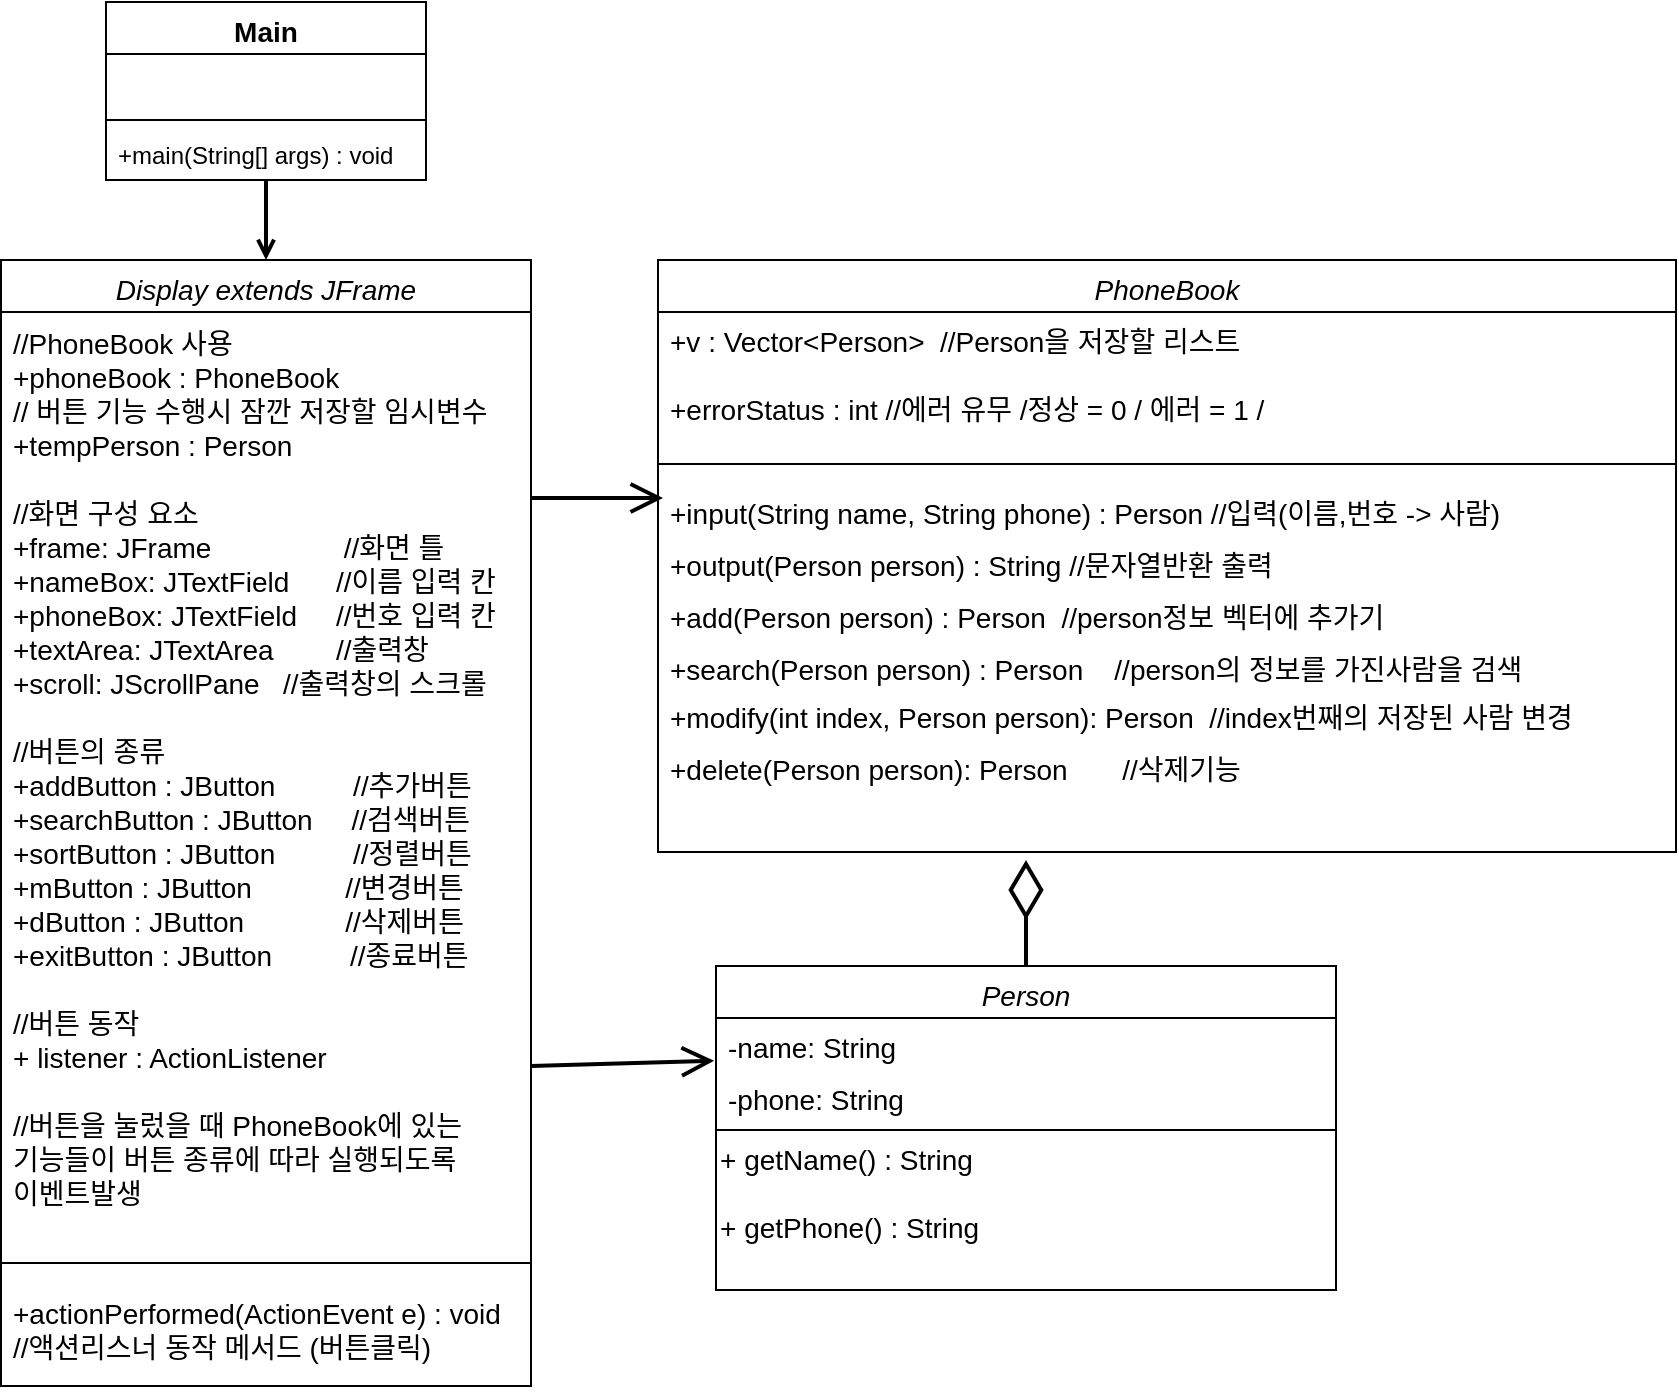 <mxfile version="14.4.8" type="github">
  <diagram id="C5RBs43oDa-KdzZeNtuy" name="Page-1">
    <mxGraphModel dx="1391" dy="832" grid="0" gridSize="10" guides="1" tooltips="1" connect="1" arrows="1" fold="1" page="1" pageScale="1" pageWidth="827" pageHeight="1169" math="0" shadow="0">
      <root>
        <mxCell id="WIyWlLk6GJQsqaUBKTNV-0" />
        <mxCell id="WIyWlLk6GJQsqaUBKTNV-1" parent="WIyWlLk6GJQsqaUBKTNV-0" />
        <mxCell id="P8jeqRXpjA01nZ9afECX-0" value="PhoneBook" style="swimlane;fontStyle=2;align=center;verticalAlign=top;childLayout=stackLayout;horizontal=1;startSize=26;horizontalStack=0;resizeParent=1;resizeLast=0;collapsible=1;marginBottom=0;rounded=0;shadow=0;strokeWidth=1;fontSize=14;" parent="WIyWlLk6GJQsqaUBKTNV-1" vertex="1">
          <mxGeometry x="357" y="258" width="509" height="296" as="geometry">
            <mxRectangle x="230" y="140" width="160" height="26" as="alternateBounds" />
          </mxGeometry>
        </mxCell>
        <mxCell id="P8jeqRXpjA01nZ9afECX-1" value="+v : Vector&lt;Person&gt;  //Person을 저장할 리스트     &#xa;&#xa;+errorStatus : int //에러 유무 /정상 = 0 / 에러 = 1 /" style="text;align=left;verticalAlign=top;spacingLeft=4;spacingRight=4;overflow=hidden;rotatable=0;points=[[0,0.5],[1,0.5]];portConstraint=eastwest;fontSize=14;" parent="P8jeqRXpjA01nZ9afECX-0" vertex="1">
          <mxGeometry y="26" width="509" height="66" as="geometry" />
        </mxCell>
        <mxCell id="P8jeqRXpjA01nZ9afECX-2" value="" style="line;html=1;strokeWidth=1;align=left;verticalAlign=middle;spacingTop=-1;spacingLeft=3;spacingRight=3;rotatable=0;labelPosition=right;points=[];portConstraint=eastwest;fontSize=14;" parent="P8jeqRXpjA01nZ9afECX-0" vertex="1">
          <mxGeometry y="92" width="509" height="20" as="geometry" />
        </mxCell>
        <mxCell id="f7E5iX_CI0--iNyVOqC2-0" value="+input(String name, String phone) : Person //입력(이름,번호 -&gt; 사람)&#xa;" style="text;strokeColor=none;fillColor=none;align=left;verticalAlign=top;spacingLeft=4;spacingRight=4;overflow=hidden;rotatable=0;points=[[0,0.5],[1,0.5]];portConstraint=eastwest;fontSize=14;" vertex="1" parent="P8jeqRXpjA01nZ9afECX-0">
          <mxGeometry y="112" width="509" height="26" as="geometry" />
        </mxCell>
        <mxCell id="f7E5iX_CI0--iNyVOqC2-1" value="+output(Person person) : String //문자열반환 출력" style="text;strokeColor=none;fillColor=none;align=left;verticalAlign=top;spacingLeft=4;spacingRight=4;overflow=hidden;rotatable=0;points=[[0,0.5],[1,0.5]];portConstraint=eastwest;fontSize=14;" vertex="1" parent="P8jeqRXpjA01nZ9afECX-0">
          <mxGeometry y="138" width="509" height="26" as="geometry" />
        </mxCell>
        <mxCell id="P8jeqRXpjA01nZ9afECX-22" value="+add(Person person) : Person  //person정보 벡터에 추가기" style="text;strokeColor=none;fillColor=none;align=left;verticalAlign=top;spacingLeft=4;spacingRight=4;overflow=hidden;rotatable=0;points=[[0,0.5],[1,0.5]];portConstraint=eastwest;fontSize=14;" parent="P8jeqRXpjA01nZ9afECX-0" vertex="1">
          <mxGeometry y="164" width="509" height="26" as="geometry" />
        </mxCell>
        <mxCell id="P8jeqRXpjA01nZ9afECX-23" value="+search(Person person) : Person    //person의 정보를 가진사람을 검색&#xa;" style="text;strokeColor=none;fillColor=none;align=left;verticalAlign=top;spacingLeft=4;spacingRight=4;overflow=hidden;rotatable=0;points=[[0,0.5],[1,0.5]];portConstraint=eastwest;fontSize=14;" parent="P8jeqRXpjA01nZ9afECX-0" vertex="1">
          <mxGeometry y="190" width="509" height="24" as="geometry" />
        </mxCell>
        <mxCell id="P8jeqRXpjA01nZ9afECX-25" value="+modify(int index, Person person): Person  //index번째의 저장된 사람 변경" style="text;strokeColor=none;fillColor=none;align=left;verticalAlign=top;spacingLeft=4;spacingRight=4;overflow=hidden;rotatable=0;points=[[0,0.5],[1,0.5]];portConstraint=eastwest;fontSize=14;" parent="P8jeqRXpjA01nZ9afECX-0" vertex="1">
          <mxGeometry y="214" width="509" height="26" as="geometry" />
        </mxCell>
        <mxCell id="P8jeqRXpjA01nZ9afECX-26" value="+delete(Person person): Person       //삭제기능" style="text;strokeColor=none;fillColor=none;align=left;verticalAlign=top;spacingLeft=4;spacingRight=4;overflow=hidden;rotatable=0;points=[[0,0.5],[1,0.5]];portConstraint=eastwest;fontSize=14;" parent="P8jeqRXpjA01nZ9afECX-0" vertex="1">
          <mxGeometry y="240" width="509" height="26" as="geometry" />
        </mxCell>
        <mxCell id="P8jeqRXpjA01nZ9afECX-10" value="Person" style="swimlane;fontStyle=2;align=center;verticalAlign=top;childLayout=stackLayout;horizontal=1;startSize=26;horizontalStack=0;resizeParent=1;resizeLast=0;collapsible=1;marginBottom=0;rounded=0;shadow=0;strokeWidth=1;fontSize=14;" parent="WIyWlLk6GJQsqaUBKTNV-1" vertex="1">
          <mxGeometry x="386" y="611" width="310" height="162" as="geometry">
            <mxRectangle x="230" y="140" width="160" height="26" as="alternateBounds" />
          </mxGeometry>
        </mxCell>
        <mxCell id="P8jeqRXpjA01nZ9afECX-11" value="-name: String" style="text;align=left;verticalAlign=top;spacingLeft=4;spacingRight=4;overflow=hidden;rotatable=0;points=[[0,0.5],[1,0.5]];portConstraint=eastwest;fontSize=14;" parent="P8jeqRXpjA01nZ9afECX-10" vertex="1">
          <mxGeometry y="26" width="310" height="26" as="geometry" />
        </mxCell>
        <mxCell id="P8jeqRXpjA01nZ9afECX-12" value="-phone: String" style="text;align=left;verticalAlign=top;spacingLeft=4;spacingRight=4;overflow=hidden;rotatable=0;points=[[0,0.5],[1,0.5]];portConstraint=eastwest;rounded=0;shadow=0;html=0;fontSize=14;" parent="P8jeqRXpjA01nZ9afECX-10" vertex="1">
          <mxGeometry y="52" width="310" height="26" as="geometry" />
        </mxCell>
        <mxCell id="P8jeqRXpjA01nZ9afECX-13" value="" style="line;html=1;strokeWidth=1;align=left;verticalAlign=middle;spacingTop=-1;spacingLeft=3;spacingRight=3;rotatable=0;labelPosition=right;points=[];portConstraint=eastwest;fontSize=14;" parent="P8jeqRXpjA01nZ9afECX-10" vertex="1">
          <mxGeometry y="78" width="310" height="8" as="geometry" />
        </mxCell>
        <mxCell id="AGnKkswIksJs2r1xKDmr-33" value="+ getName() : String&lt;br style=&quot;font-size: 14px&quot;&gt;&lt;br style=&quot;font-size: 14px&quot;&gt;+ getPhone() : String" style="text;html=1;align=left;verticalAlign=middle;resizable=0;points=[];autosize=1;fontSize=14;" parent="P8jeqRXpjA01nZ9afECX-10" vertex="1">
          <mxGeometry y="86" width="310" height="55" as="geometry" />
        </mxCell>
        <mxCell id="te0iCXtoX0ai0mT4FdgT-9" value="Display extends JFrame" style="swimlane;fontStyle=2;align=center;verticalAlign=top;childLayout=stackLayout;horizontal=1;startSize=26;horizontalStack=0;resizeParent=1;resizeParentMax=0;resizeLast=0;collapsible=1;marginBottom=0;fontSize=14;" parent="WIyWlLk6GJQsqaUBKTNV-1" vertex="1">
          <mxGeometry x="28.5" y="258" width="265" height="563" as="geometry" />
        </mxCell>
        <mxCell id="te0iCXtoX0ai0mT4FdgT-10" value="//PhoneBook 사용&#xa;+phoneBook : PhoneBook&#xa;// 버튼 기능 수행시 잠깐 저장할 임시변수&#xa;+tempPerson : Person&#xa;&#xa;//화면 구성 요소&#xa;+frame: JFrame                 //화면 틀&#xa;+nameBox: JTextField      //이름 입력 칸&#xa;+phoneBox: JTextField     //번호 입력 칸&#xa;+textArea: JTextArea        //출력창&#xa;+scroll: JScrollPane   //출력창의 스크롤&#xa;&#xa;//버튼의 종류&#xa;+addButton : JButton          //추가버튼&#xa;+searchButton : JButton     //검색버튼&#xa;+sortButton : JButton          //정렬버튼&#xa;+mButton : JButton            //변경버튼&#xa;+dButton : JButton             //삭제버튼&#xa;+exitButton : JButton          //종료버튼&#xa;&#xa;//버튼 동작&#xa;+ listener : ActionListener&#xa;&#xa;//버튼을 눌렀을 때 PhoneBook에 있는 &#xa;기능들이 버튼 종류에 따라 실행되도록 &#xa;이벤트발생&#xa;" style="text;strokeColor=none;fillColor=none;align=left;verticalAlign=top;spacingLeft=4;spacingRight=4;overflow=hidden;rotatable=0;points=[[0,0.5],[1,0.5]];portConstraint=eastwest;spacing=2;spacingTop=1;fontSize=14;" parent="te0iCXtoX0ai0mT4FdgT-9" vertex="1">
          <mxGeometry y="26" width="265" height="465" as="geometry" />
        </mxCell>
        <mxCell id="te0iCXtoX0ai0mT4FdgT-11" value="" style="line;strokeWidth=1;fillColor=none;align=left;verticalAlign=middle;spacingTop=-1;spacingLeft=3;spacingRight=3;rotatable=0;labelPosition=right;points=[];portConstraint=eastwest;fontSize=14;" parent="te0iCXtoX0ai0mT4FdgT-9" vertex="1">
          <mxGeometry y="491" width="265" height="21" as="geometry" />
        </mxCell>
        <mxCell id="AGnKkswIksJs2r1xKDmr-1" value="+actionPerformed(ActionEvent e) : void&#xa;//액션리스너 동작 메서드 (버튼클릭)&#xa;" style="text;strokeColor=none;fillColor=none;align=left;verticalAlign=top;spacingLeft=4;spacingRight=4;overflow=hidden;rotatable=0;points=[[0,0.5],[1,0.5]];portConstraint=eastwest;fontSize=14;" parent="te0iCXtoX0ai0mT4FdgT-9" vertex="1">
          <mxGeometry y="512" width="265" height="51" as="geometry" />
        </mxCell>
        <mxCell id="f7E5iX_CI0--iNyVOqC2-27" style="edgeStyle=orthogonalEdgeStyle;rounded=0;orthogonalLoop=1;jettySize=auto;html=1;entryX=0.5;entryY=0;entryDx=0;entryDy=0;strokeWidth=2;fontSize=14;endArrow=open;endFill=0;" edge="1" parent="WIyWlLk6GJQsqaUBKTNV-1" source="f7E5iX_CI0--iNyVOqC2-14" target="te0iCXtoX0ai0mT4FdgT-9">
          <mxGeometry relative="1" as="geometry" />
        </mxCell>
        <mxCell id="f7E5iX_CI0--iNyVOqC2-14" value="Main" style="swimlane;fontStyle=1;align=center;verticalAlign=top;childLayout=stackLayout;horizontal=1;startSize=26;horizontalStack=0;resizeParent=1;resizeParentMax=0;resizeLast=0;collapsible=1;marginBottom=0;strokeWidth=1;fontSize=14;" vertex="1" parent="WIyWlLk6GJQsqaUBKTNV-1">
          <mxGeometry x="81" y="129" width="160" height="89" as="geometry" />
        </mxCell>
        <mxCell id="f7E5iX_CI0--iNyVOqC2-15" value=" " style="text;strokeColor=none;fillColor=none;align=left;verticalAlign=top;spacingLeft=4;spacingRight=4;overflow=hidden;rotatable=0;points=[[0,0.5],[1,0.5]];portConstraint=eastwest;" vertex="1" parent="f7E5iX_CI0--iNyVOqC2-14">
          <mxGeometry y="26" width="160" height="29" as="geometry" />
        </mxCell>
        <mxCell id="f7E5iX_CI0--iNyVOqC2-16" value="" style="line;strokeWidth=1;fillColor=none;align=left;verticalAlign=middle;spacingTop=-1;spacingLeft=3;spacingRight=3;rotatable=0;labelPosition=right;points=[];portConstraint=eastwest;" vertex="1" parent="f7E5iX_CI0--iNyVOqC2-14">
          <mxGeometry y="55" width="160" height="8" as="geometry" />
        </mxCell>
        <mxCell id="f7E5iX_CI0--iNyVOqC2-17" value="+main(String[] args) : void" style="text;strokeColor=none;fillColor=none;align=left;verticalAlign=top;spacingLeft=4;spacingRight=4;overflow=hidden;rotatable=0;points=[[0,0.5],[1,0.5]];portConstraint=eastwest;" vertex="1" parent="f7E5iX_CI0--iNyVOqC2-14">
          <mxGeometry y="63" width="160" height="26" as="geometry" />
        </mxCell>
        <mxCell id="f7E5iX_CI0--iNyVOqC2-25" value="" style="endArrow=open;endFill=1;endSize=12;html=1;strokeWidth=2;fontSize=14;" edge="1" parent="WIyWlLk6GJQsqaUBKTNV-1">
          <mxGeometry x="0.394" y="30" width="160" relative="1" as="geometry">
            <mxPoint x="293.5" y="377" as="sourcePoint" />
            <mxPoint x="359.5" y="377" as="targetPoint" />
            <Array as="points" />
            <mxPoint as="offset" />
          </mxGeometry>
        </mxCell>
        <mxCell id="f7E5iX_CI0--iNyVOqC2-30" value="" style="endArrow=diamondThin;endFill=0;endSize=24;html=1;strokeWidth=2;fontSize=14;exitX=0.5;exitY=0;exitDx=0;exitDy=0;" edge="1" parent="WIyWlLk6GJQsqaUBKTNV-1" source="P8jeqRXpjA01nZ9afECX-10">
          <mxGeometry width="160" relative="1" as="geometry">
            <mxPoint x="211" y="487" as="sourcePoint" />
            <mxPoint x="541" y="558" as="targetPoint" />
          </mxGeometry>
        </mxCell>
        <mxCell id="f7E5iX_CI0--iNyVOqC2-34" value="" style="endArrow=open;endFill=1;endSize=12;html=1;strokeWidth=2;fontSize=14;entryX=-0.003;entryY=-0.176;entryDx=0;entryDy=0;entryPerimeter=0;" edge="1" parent="WIyWlLk6GJQsqaUBKTNV-1" target="P8jeqRXpjA01nZ9afECX-12">
          <mxGeometry x="0.394" y="30" width="160" relative="1" as="geometry">
            <mxPoint x="293.5" y="661" as="sourcePoint" />
            <mxPoint x="359.5" y="661" as="targetPoint" />
            <Array as="points" />
            <mxPoint as="offset" />
          </mxGeometry>
        </mxCell>
      </root>
    </mxGraphModel>
  </diagram>
</mxfile>
